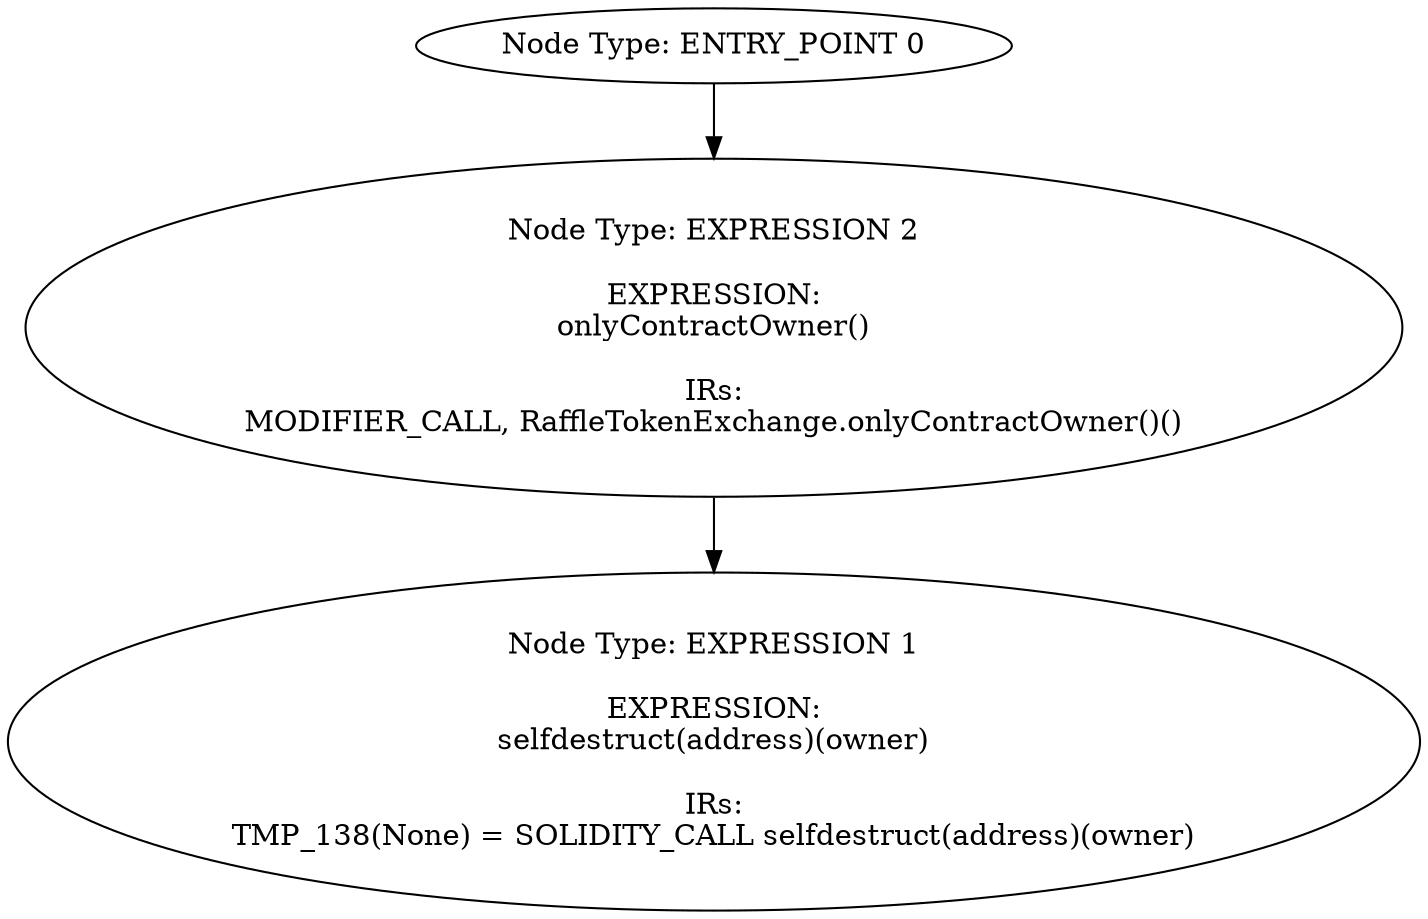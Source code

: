 digraph{
0[label="Node Type: ENTRY_POINT 0
"];
0->2;
1[label="Node Type: EXPRESSION 1

EXPRESSION:
selfdestruct(address)(owner)

IRs:
TMP_138(None) = SOLIDITY_CALL selfdestruct(address)(owner)"];
2[label="Node Type: EXPRESSION 2

EXPRESSION:
onlyContractOwner()

IRs:
MODIFIER_CALL, RaffleTokenExchange.onlyContractOwner()()"];
2->1;
}

